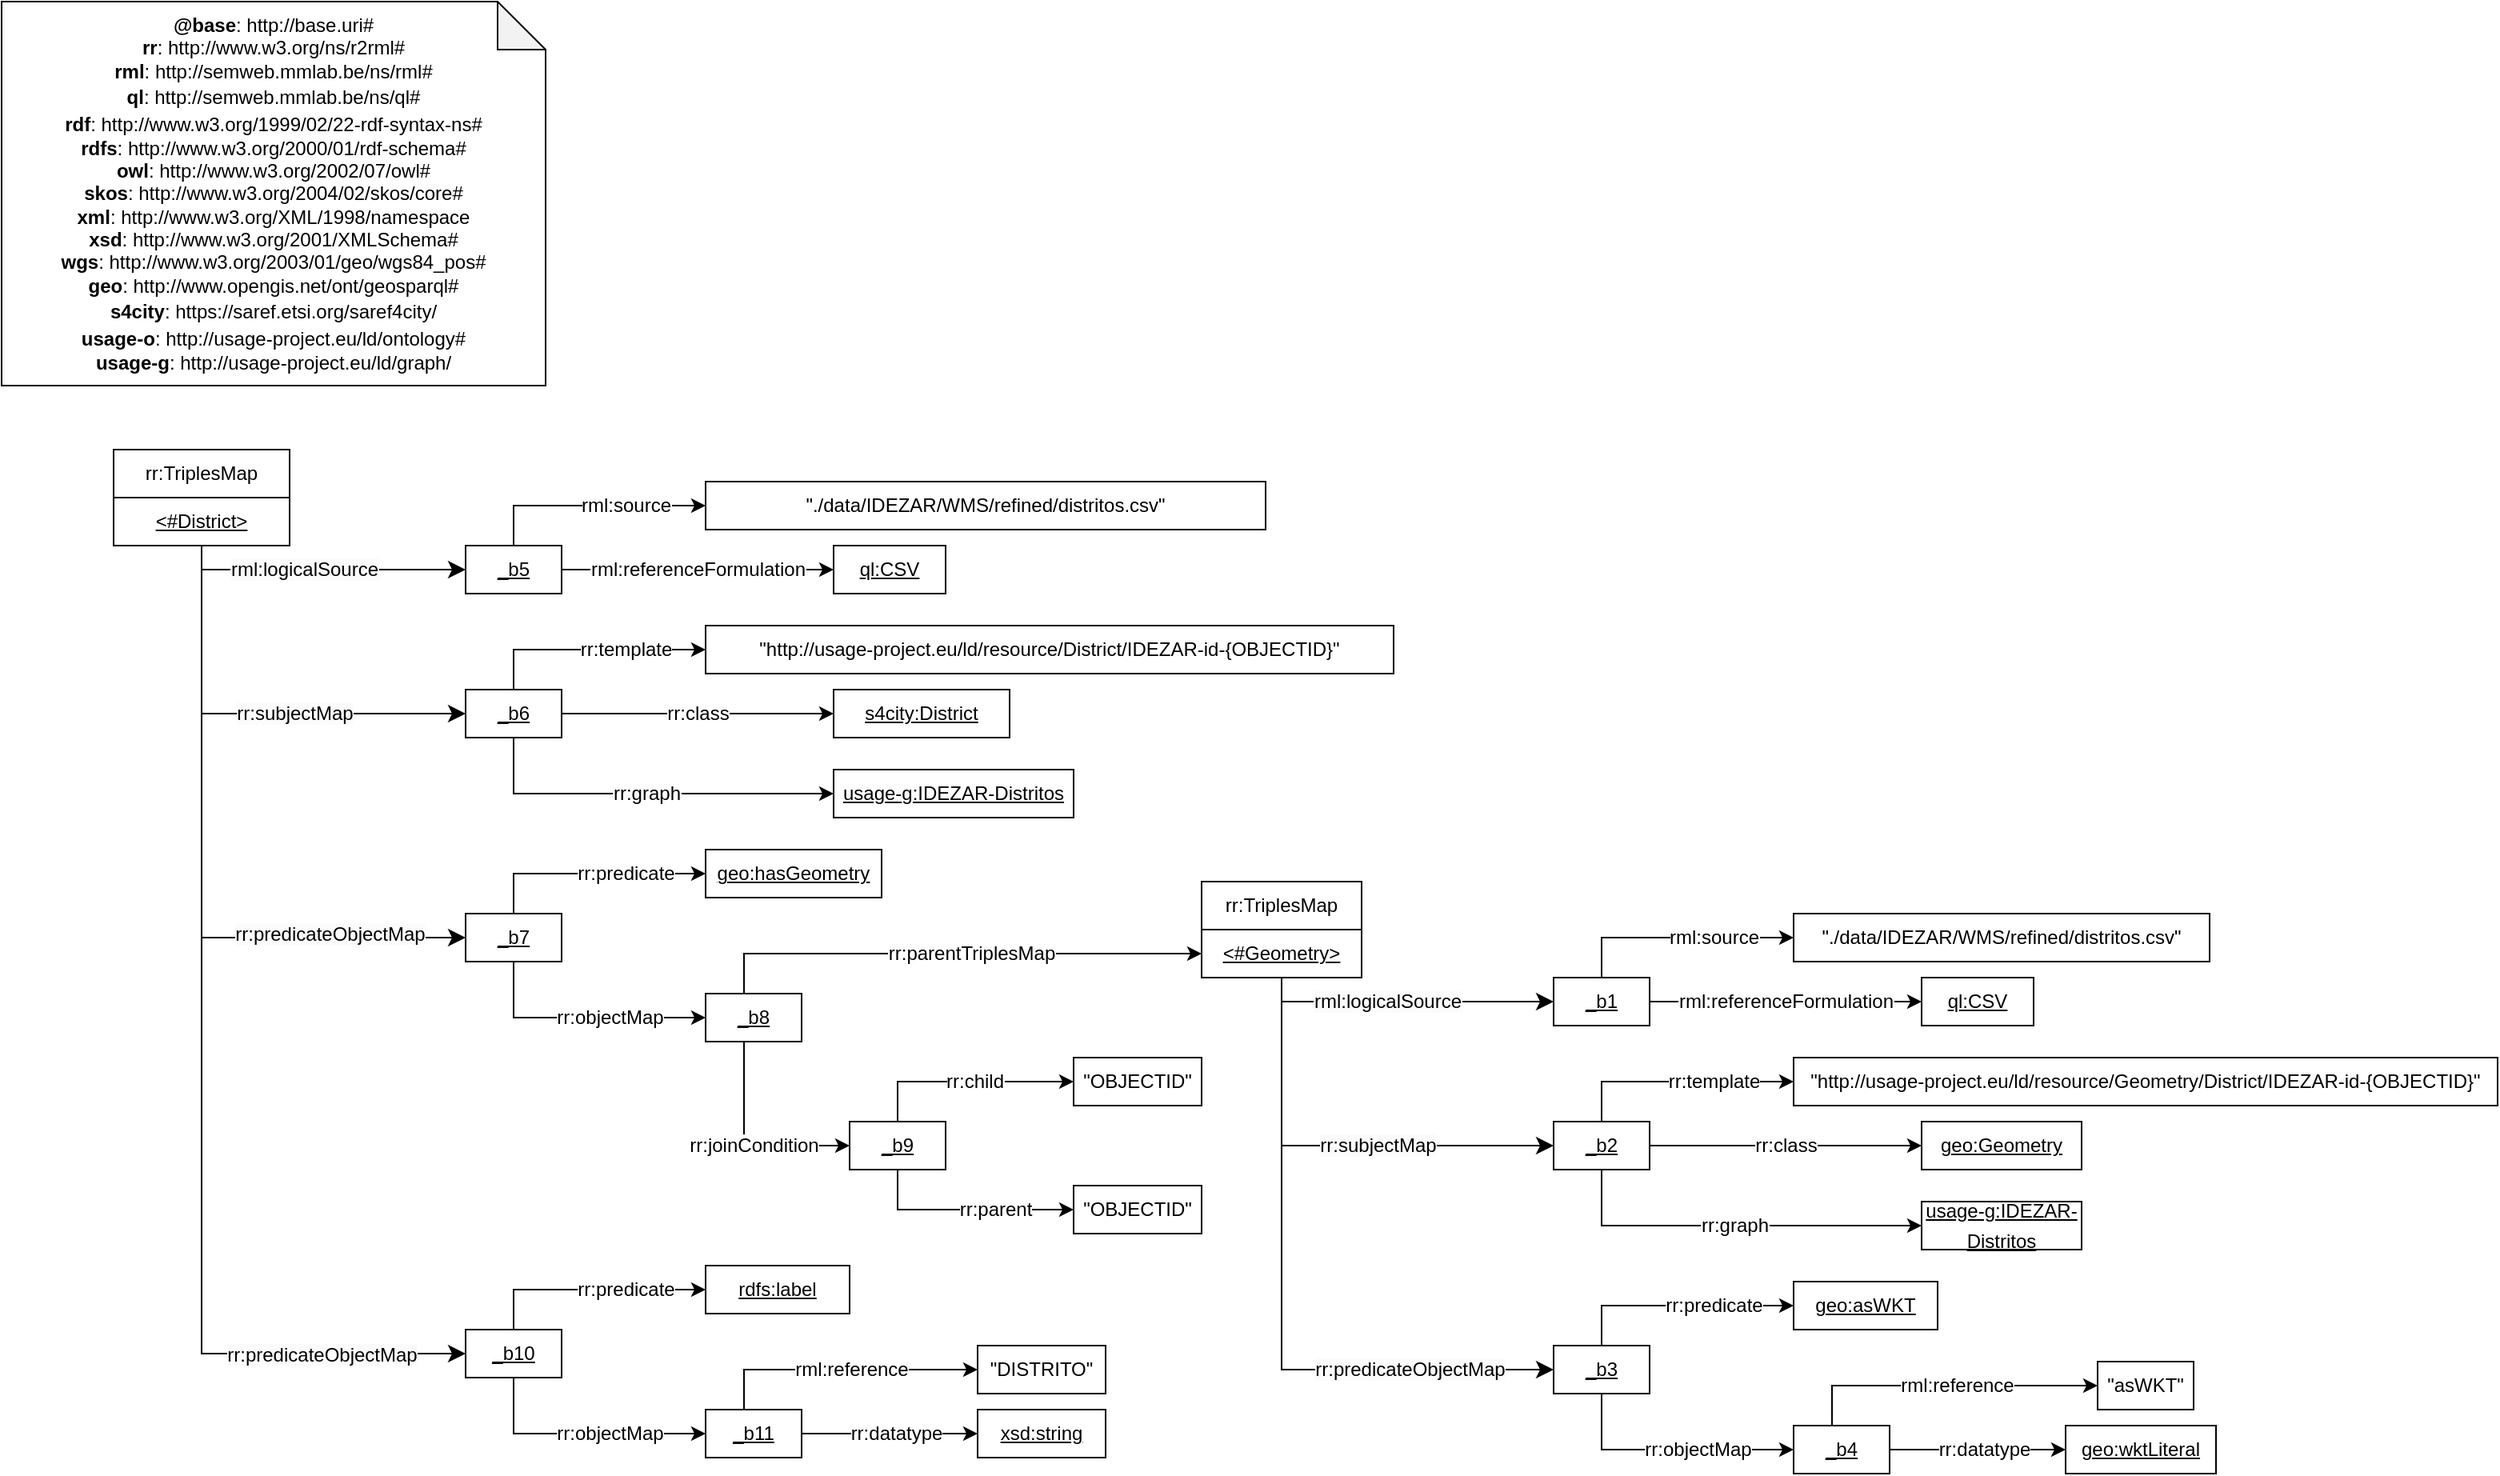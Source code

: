 <mxfile>
    <diagram id="8UD5d60HDsAUgDDDRMJ2" name="Page-1">
        <mxGraphModel dx="685" dy="261" grid="1" gridSize="10" guides="1" tooltips="1" connect="1" arrows="1" fold="1" page="1" pageScale="1" pageWidth="850" pageHeight="1100" math="0" shadow="0">
            <root>
                <mxCell id="0"/>
                <mxCell id="1" parent="0"/>
                <mxCell id="2" value="&lt;div&gt;&lt;b&gt;@base&lt;/b&gt;: http://base.uri#&lt;/div&gt;&lt;div&gt;&lt;b style=&quot;background-color: initial;&quot;&gt;rr&lt;/b&gt;&lt;span style=&quot;background-color: initial;&quot;&gt;: http://www.w3.org/ns/r2rml#&lt;/span&gt;&lt;br&gt;&lt;/div&gt;&lt;div&gt;&lt;div style=&quot;border-color: var(--border-color);&quot;&gt;&lt;b&gt;rml&lt;/b&gt;: http://semweb.mmlab.be/ns/rml#&lt;/div&gt;&lt;div style=&quot;border-color: var(--border-color);&quot;&gt;&lt;div style=&quot;line-height: 19px;&quot;&gt;&lt;div style=&quot;&quot;&gt;&lt;b&gt;ql&lt;/b&gt;: http://semweb.mmlab.be/ns/ql#&lt;/div&gt;&lt;div style=&quot;&quot;&gt;&lt;/div&gt;&lt;/div&gt;&lt;/div&gt;&lt;div style=&quot;border-color: var(--border-color);&quot;&gt;&lt;b&gt;rdf&lt;/b&gt;: http://www.w3.org/1999/02/22-rdf-syntax-ns#&lt;/div&gt;&lt;div style=&quot;border-color: var(--border-color);&quot;&gt;&lt;b&gt;rdfs&lt;/b&gt;: http://www.w3.org/2000/01/rdf-schema#&lt;/div&gt;&lt;div style=&quot;border-color: var(--border-color);&quot;&gt;&lt;span style=&quot;background-color: initial;&quot;&gt;&lt;b&gt;owl&lt;/b&gt;: http://www.w3.org/2002/07/owl#&lt;/span&gt;&lt;br&gt;&lt;/div&gt;&lt;div style=&quot;border-color: var(--border-color);&quot;&gt;&lt;b&gt;skos&lt;/b&gt;: http://www.w3.org/2004/02/skos/core#&lt;/div&gt;&lt;div style=&quot;border-color: var(--border-color);&quot;&gt;&lt;b&gt;xml&lt;/b&gt;: http://www.w3.org/XML/1998/namespace&lt;/div&gt;&lt;div style=&quot;border-color: var(--border-color);&quot;&gt;&lt;b&gt;xsd&lt;/b&gt;: http://www.w3.org/2001/XMLSchema#&lt;/div&gt;&lt;div style=&quot;border-color: var(--border-color);&quot;&gt;&lt;span style=&quot;background-color: initial;&quot;&gt;&lt;b&gt;wgs&lt;/b&gt;: http://www.w3.org/2003/01/geo/wgs84_pos#&lt;/span&gt;&lt;br&gt;&lt;/div&gt;&lt;div style=&quot;border-color: var(--border-color);&quot;&gt;&lt;b style=&quot;background-color: initial;&quot;&gt;geo&lt;/b&gt;&lt;span style=&quot;background-color: initial;&quot;&gt;: http://www.opengis.net/ont/geosparql#&lt;/span&gt;&lt;br&gt;&lt;/div&gt;&lt;div style=&quot;border-color: var(--border-color);&quot;&gt;&lt;div style=&quot;line-height: 19px;&quot;&gt;&lt;b&gt;s4city&lt;/b&gt;: https://saref.etsi.org/saref4city/&lt;/div&gt;&lt;/div&gt;&lt;div style=&quot;border-color: var(--border-color);&quot;&gt;&lt;div style=&quot;border-color: var(--border-color);&quot;&gt;&lt;b style=&quot;border-color: var(--border-color);&quot;&gt;usage-o&lt;/b&gt;: http://usage-project.eu/ld/ontology#&lt;/div&gt;&lt;/div&gt;&lt;div style=&quot;border-color: var(--border-color);&quot;&gt;&lt;span style=&quot;background-color: initial;&quot;&gt;&lt;b&gt;usage-g&lt;/b&gt;: http://usage-project.eu/ld/graph/&lt;/span&gt;&lt;br&gt;&lt;/div&gt;&lt;/div&gt;" style="shape=note;whiteSpace=wrap;html=1;backgroundOutline=1;darkOpacity=0.05;" parent="1" vertex="1">
                    <mxGeometry x="20" y="20" width="340" height="240" as="geometry"/>
                </mxCell>
                <mxCell id="4" value="&lt;div style=&quot;line-height: 19px;&quot;&gt;rr:TriplesMap&lt;/div&gt;" style="rounded=0;whiteSpace=wrap;html=1;snapToPoint=1;points=[[0.1,0],[0.2,0],[0.3,0],[0.4,0],[0.5,0],[0.6,0],[0.7,0],[0.8,0],[0.9,0],[0,0.1],[0,0.3],[0,0.5],[0,0.7],[0,0.9],[0.1,1],[0.2,1],[0.3,1],[0.4,1],[0.5,1],[0.6,1],[0.7,1],[0.8,1],[0.9,1],[1,0.1],[1,0.3],[1,0.5],[1,0.7],[1,0.9]];" parent="1" vertex="1">
                    <mxGeometry x="90" y="300" width="110" height="30" as="geometry"/>
                </mxCell>
                <mxCell id="5" value="&lt;u&gt;&amp;lt;#District&amp;gt;&lt;/u&gt;" style="rounded=0;whiteSpace=wrap;html=1;snapToPoint=1;points=[[0.1,0],[0.2,0],[0.3,0],[0.4,0],[0.5,0],[0.6,0],[0.7,0],[0.8,0],[0.9,0],[0,0.1],[0,0.3],[0,0.5],[0,0.7],[0,0.9],[0.1,1],[0.2,1],[0.3,1],[0.4,1],[0.5,1],[0.6,1],[0.7,1],[0.8,1],[0.9,1],[1,0.1],[1,0.3],[1,0.5],[1,0.7],[1,0.9]];" parent="1" vertex="1">
                    <mxGeometry x="90" y="330" width="110" height="30" as="geometry"/>
                </mxCell>
                <mxCell id="9" value="" style="endArrow=classic;html=1;exitX=0.5;exitY=1;exitDx=0;exitDy=0;entryX=0;entryY=0.5;entryDx=0;entryDy=0;endSize=8;edgeStyle=orthogonalEdgeStyle;rounded=0;" parent="1" source="5" target="13" edge="1">
                    <mxGeometry width="50" height="50" relative="1" as="geometry">
                        <mxPoint x="188.0" y="465" as="sourcePoint"/>
                        <mxPoint x="315" y="395" as="targetPoint"/>
                    </mxGeometry>
                </mxCell>
                <mxCell id="10" value="&lt;span style=&quot;background-color: rgb(251, 251, 251);&quot;&gt;rml:logicalSource&lt;/span&gt;" style="text;html=1;align=center;verticalAlign=middle;resizable=0;points=[];labelBackgroundColor=#ffffff;" parent="9" vertex="1" connectable="0">
                    <mxGeometry x="-0.127" relative="1" as="geometry">
                        <mxPoint as="offset"/>
                    </mxGeometry>
                </mxCell>
                <mxCell id="11" value="&lt;div style=&quot;line-height: 19px;&quot;&gt;&lt;div style=&quot;line-height: 19px;&quot;&gt;ql:CSV&lt;/div&gt;&lt;/div&gt;" style="rounded=0;whiteSpace=wrap;html=1;snapToPoint=1;points=[[0.1,0],[0.2,0],[0.3,0],[0.4,0],[0.5,0],[0.6,0],[0.7,0],[0.8,0],[0.9,0],[0,0.1],[0,0.3],[0,0.5],[0,0.7],[0,0.9],[0.1,1],[0.2,1],[0.3,1],[0.4,1],[0.5,1],[0.6,1],[0.7,1],[0.8,1],[0.9,1],[1,0.1],[1,0.3],[1,0.5],[1,0.7],[1,0.9]];fontStyle=4" parent="1" vertex="1">
                    <mxGeometry x="540" y="360" width="70" height="30" as="geometry"/>
                </mxCell>
                <mxCell id="13" value="_b5" style="rounded=0;whiteSpace=wrap;html=1;snapToPoint=1;points=[[0.1,0],[0.2,0],[0.3,0],[0.4,0],[0.5,0],[0.6,0],[0.7,0],[0.8,0],[0.9,0],[0,0.1],[0,0.3],[0,0.5],[0,0.7],[0,0.9],[0.1,1],[0.2,1],[0.3,1],[0.4,1],[0.5,1],[0.6,1],[0.7,1],[0.8,1],[0.9,1],[1,0.1],[1,0.3],[1,0.5],[1,0.7],[1,0.9]];fontStyle=4" parent="1" vertex="1">
                    <mxGeometry x="310" y="360.0" width="60" height="30" as="geometry"/>
                </mxCell>
                <mxCell id="19" value="rml:source" style="edgeStyle=orthogonalEdgeStyle;rounded=0;orthogonalLoop=1;jettySize=auto;html=1;fontSize=12;entryX=0;entryY=0.5;entryDx=0;entryDy=0;" parent="1" source="13" target="20" edge="1">
                    <mxGeometry x="0.311" relative="1" as="geometry">
                        <mxPoint x="410" y="374.5" as="sourcePoint"/>
                        <mxPoint x="550" y="374.5" as="targetPoint"/>
                        <Array as="points">
                            <mxPoint x="340" y="335"/>
                        </Array>
                        <mxPoint as="offset"/>
                    </mxGeometry>
                </mxCell>
                <mxCell id="20" value="&quot;./data/IDEZAR/WMS/refined/distritos.csv&quot;" style="rounded=0;whiteSpace=wrap;html=1;snapToPoint=1;" parent="1" vertex="1">
                    <mxGeometry x="460" y="320" width="350" height="30" as="geometry"/>
                </mxCell>
                <mxCell id="21" value="rml:referenceFormulation" style="rounded=0;orthogonalLoop=1;jettySize=auto;html=1;fontSize=12;" parent="1" source="13" target="11" edge="1">
                    <mxGeometry relative="1" as="geometry">
                        <mxPoint x="370" y="415.0" as="sourcePoint"/>
                        <mxPoint x="530" y="415.0" as="targetPoint"/>
                    </mxGeometry>
                </mxCell>
                <mxCell id="23" value="" style="endArrow=classic;html=1;exitX=0.5;exitY=1;exitDx=0;exitDy=0;endSize=8;rounded=0;entryX=0;entryY=0.5;entryDx=0;entryDy=0;edgeStyle=orthogonalEdgeStyle;" parent="1" source="5" target="26" edge="1">
                    <mxGeometry width="50" height="50" relative="1" as="geometry">
                        <mxPoint x="150" y="460" as="sourcePoint"/>
                        <mxPoint x="280" y="430" as="targetPoint"/>
                    </mxGeometry>
                </mxCell>
                <mxCell id="24" value="&lt;span style=&quot;background-color: rgb(251, 251, 251);&quot;&gt;rr:subjectMap&lt;/span&gt;" style="text;html=1;align=center;verticalAlign=middle;resizable=0;points=[];labelBackgroundColor=#ffffff;" parent="23" vertex="1" connectable="0">
                    <mxGeometry x="-0.127" relative="1" as="geometry">
                        <mxPoint x="45" as="offset"/>
                    </mxGeometry>
                </mxCell>
                <mxCell id="25" value="&lt;div style=&quot;line-height: 19px;&quot;&gt;&lt;div style=&quot;line-height: 19px;&quot;&gt;s4city:District&lt;/div&gt;&lt;/div&gt;" style="rounded=0;whiteSpace=wrap;html=1;snapToPoint=1;points=[[0.1,0],[0.2,0],[0.3,0],[0.4,0],[0.5,0],[0.6,0],[0.7,0],[0.8,0],[0.9,0],[0,0.1],[0,0.3],[0,0.5],[0,0.7],[0,0.9],[0.1,1],[0.2,1],[0.3,1],[0.4,1],[0.5,1],[0.6,1],[0.7,1],[0.8,1],[0.9,1],[1,0.1],[1,0.3],[1,0.5],[1,0.7],[1,0.9]];fontStyle=4" parent="1" vertex="1">
                    <mxGeometry x="540" y="450" width="110" height="30" as="geometry"/>
                </mxCell>
                <mxCell id="26" value="_b6" style="rounded=0;whiteSpace=wrap;html=1;snapToPoint=1;points=[[0.1,0],[0.2,0],[0.3,0],[0.4,0],[0.5,0],[0.6,0],[0.7,0],[0.8,0],[0.9,0],[0,0.1],[0,0.3],[0,0.5],[0,0.7],[0,0.9],[0.1,1],[0.2,1],[0.3,1],[0.4,1],[0.5,1],[0.6,1],[0.7,1],[0.8,1],[0.9,1],[1,0.1],[1,0.3],[1,0.5],[1,0.7],[1,0.9]];fontStyle=4" parent="1" vertex="1">
                    <mxGeometry x="310" y="450.0" width="60" height="30" as="geometry"/>
                </mxCell>
                <mxCell id="27" value="rr:template" style="edgeStyle=orthogonalEdgeStyle;rounded=0;orthogonalLoop=1;jettySize=auto;html=1;fontSize=12;entryX=0;entryY=0.5;entryDx=0;entryDy=0;" parent="1" source="26" target="28" edge="1">
                    <mxGeometry x="0.311" relative="1" as="geometry">
                        <mxPoint x="410" y="464.5" as="sourcePoint"/>
                        <mxPoint x="550" y="464.5" as="targetPoint"/>
                        <Array as="points">
                            <mxPoint x="340" y="425"/>
                        </Array>
                        <mxPoint as="offset"/>
                    </mxGeometry>
                </mxCell>
                <mxCell id="28" value="&quot;http://usage-project.eu/ld/resource/District/IDEZAR-id-{OBJECTID}&quot;" style="rounded=0;whiteSpace=wrap;html=1;snapToPoint=1;" parent="1" vertex="1">
                    <mxGeometry x="460" y="410" width="430" height="30" as="geometry"/>
                </mxCell>
                <mxCell id="29" value="rr:class" style="rounded=0;orthogonalLoop=1;jettySize=auto;html=1;fontSize=12;" parent="1" source="26" target="25" edge="1">
                    <mxGeometry relative="1" as="geometry">
                        <mxPoint x="370" y="505.0" as="sourcePoint"/>
                        <mxPoint x="530" y="505.0" as="targetPoint"/>
                    </mxGeometry>
                </mxCell>
                <mxCell id="30" value="&lt;div style=&quot;line-height: 19px;&quot;&gt;&lt;div style=&quot;line-height: 19px;&quot;&gt;usage-g:IDEZAR-Distritos&lt;/div&gt;&lt;/div&gt;" style="rounded=0;whiteSpace=wrap;html=1;snapToPoint=1;points=[[0.1,0],[0.2,0],[0.3,0],[0.4,0],[0.5,0],[0.6,0],[0.7,0],[0.8,0],[0.9,0],[0,0.1],[0,0.3],[0,0.5],[0,0.7],[0,0.9],[0.1,1],[0.2,1],[0.3,1],[0.4,1],[0.5,1],[0.6,1],[0.7,1],[0.8,1],[0.9,1],[1,0.1],[1,0.3],[1,0.5],[1,0.7],[1,0.9]];fontStyle=4" parent="1" vertex="1">
                    <mxGeometry x="540" y="500" width="150" height="30" as="geometry"/>
                </mxCell>
                <mxCell id="31" value="rr:graph" style="rounded=0;orthogonalLoop=1;jettySize=auto;html=1;fontSize=12;exitX=0.5;exitY=1;exitDx=0;exitDy=0;edgeStyle=orthogonalEdgeStyle;" parent="1" source="26" target="30" edge="1">
                    <mxGeometry relative="1" as="geometry">
                        <mxPoint x="340.001" y="515" as="sourcePoint"/>
                        <mxPoint x="500.53" y="555.0" as="targetPoint"/>
                        <Array as="points">
                            <mxPoint x="340" y="515"/>
                        </Array>
                    </mxGeometry>
                </mxCell>
                <mxCell id="33" value="_b7" style="rounded=0;whiteSpace=wrap;html=1;snapToPoint=1;points=[[0.1,0],[0.2,0],[0.3,0],[0.4,0],[0.5,0],[0.6,0],[0.7,0],[0.8,0],[0.9,0],[0,0.1],[0,0.3],[0,0.5],[0,0.7],[0,0.9],[0.1,1],[0.2,1],[0.3,1],[0.4,1],[0.5,1],[0.6,1],[0.7,1],[0.8,1],[0.9,1],[1,0.1],[1,0.3],[1,0.5],[1,0.7],[1,0.9]];fontStyle=4" parent="1" vertex="1">
                    <mxGeometry x="310" y="590.0" width="60" height="30" as="geometry"/>
                </mxCell>
                <mxCell id="34" value="rr:predicate" style="edgeStyle=orthogonalEdgeStyle;rounded=0;orthogonalLoop=1;jettySize=auto;html=1;fontSize=12;entryX=0;entryY=0.5;entryDx=0;entryDy=0;" parent="1" source="33" target="35" edge="1">
                    <mxGeometry x="0.311" relative="1" as="geometry">
                        <mxPoint x="410" y="604.5" as="sourcePoint"/>
                        <mxPoint x="550" y="604.5" as="targetPoint"/>
                        <Array as="points">
                            <mxPoint x="340" y="565"/>
                        </Array>
                        <mxPoint as="offset"/>
                    </mxGeometry>
                </mxCell>
                <mxCell id="35" value="geo:hasGeometry" style="rounded=0;whiteSpace=wrap;html=1;snapToPoint=1;fontStyle=4" parent="1" vertex="1">
                    <mxGeometry x="460" y="550" width="110" height="30" as="geometry"/>
                </mxCell>
                <mxCell id="36" value="rr:parentTriplesMap" style="rounded=0;orthogonalLoop=1;jettySize=auto;html=1;fontSize=12;exitX=0.4;exitY=0;exitDx=0;exitDy=0;edgeStyle=orthogonalEdgeStyle;entryX=0;entryY=0.5;entryDx=0;entryDy=0;" parent="1" source="37" target="46" edge="1">
                    <mxGeometry x="0.075" relative="1" as="geometry">
                        <mxPoint x="559.995" y="604.706" as="sourcePoint"/>
                        <mxPoint x="650" y="615" as="targetPoint"/>
                        <mxPoint as="offset"/>
                    </mxGeometry>
                </mxCell>
                <mxCell id="37" value="&lt;div style=&quot;line-height: 19px;&quot;&gt;&lt;div style=&quot;line-height: 19px;&quot;&gt;_b8&lt;/div&gt;&lt;/div&gt;" style="rounded=0;whiteSpace=wrap;html=1;snapToPoint=1;points=[[0.1,0],[0.2,0],[0.3,0],[0.4,0],[0.5,0],[0.6,0],[0.7,0],[0.8,0],[0.9,0],[0,0.1],[0,0.3],[0,0.5],[0,0.7],[0,0.9],[0.1,1],[0.2,1],[0.3,1],[0.4,1],[0.5,1],[0.6,1],[0.7,1],[0.8,1],[0.9,1],[1,0.1],[1,0.3],[1,0.5],[1,0.7],[1,0.9]];fontStyle=4" parent="1" vertex="1">
                    <mxGeometry x="460" y="640" width="60" height="30" as="geometry"/>
                </mxCell>
                <mxCell id="38" value="rr:objectMap" style="rounded=0;orthogonalLoop=1;jettySize=auto;html=1;fontSize=12;exitX=0.5;exitY=1;exitDx=0;exitDy=0;edgeStyle=orthogonalEdgeStyle;" parent="1" source="33" target="37" edge="1">
                    <mxGeometry x="0.229" relative="1" as="geometry">
                        <mxPoint x="340.001" y="655" as="sourcePoint"/>
                        <mxPoint x="500.53" y="695.0" as="targetPoint"/>
                        <Array as="points">
                            <mxPoint x="340" y="655"/>
                        </Array>
                        <mxPoint as="offset"/>
                    </mxGeometry>
                </mxCell>
                <mxCell id="39" value="" style="endArrow=classic;html=1;exitX=0.5;exitY=1;exitDx=0;exitDy=0;endSize=8;rounded=0;entryX=0;entryY=0.5;entryDx=0;entryDy=0;edgeStyle=orthogonalEdgeStyle;" parent="1" source="5" target="33" edge="1">
                    <mxGeometry width="50" height="50" relative="1" as="geometry">
                        <mxPoint x="150" y="370" as="sourcePoint"/>
                        <mxPoint x="320" y="475.0" as="targetPoint"/>
                    </mxGeometry>
                </mxCell>
                <mxCell id="40" value="&lt;span style=&quot;background-color: rgb(251, 251, 251);&quot;&gt;rr:predicateObjectMap&lt;/span&gt;" style="text;html=1;align=center;verticalAlign=middle;resizable=0;points=[];labelBackgroundColor=#ffffff;" parent="39" vertex="1" connectable="0">
                    <mxGeometry x="-0.127" relative="1" as="geometry">
                        <mxPoint x="80" y="64" as="offset"/>
                    </mxGeometry>
                </mxCell>
                <mxCell id="43" value="rr:joinCondition" style="rounded=0;orthogonalLoop=1;jettySize=auto;html=1;fontSize=12;exitX=0.4;exitY=1;exitDx=0;exitDy=0;edgeStyle=orthogonalEdgeStyle;entryX=0;entryY=0.5;entryDx=0;entryDy=0;" parent="1" source="37" target="44" edge="1">
                    <mxGeometry x="0.075" relative="1" as="geometry">
                        <mxPoint x="520" y="680" as="sourcePoint"/>
                        <mxPoint x="755.76" y="685.0" as="targetPoint"/>
                        <mxPoint as="offset"/>
                    </mxGeometry>
                </mxCell>
                <mxCell id="44" value="&lt;div style=&quot;line-height: 19px;&quot;&gt;&lt;div style=&quot;line-height: 19px;&quot;&gt;_b9&lt;/div&gt;&lt;/div&gt;" style="rounded=0;whiteSpace=wrap;html=1;snapToPoint=1;points=[[0.1,0],[0.2,0],[0.3,0],[0.4,0],[0.5,0],[0.6,0],[0.7,0],[0.8,0],[0.9,0],[0,0.1],[0,0.3],[0,0.5],[0,0.7],[0,0.9],[0.1,1],[0.2,1],[0.3,1],[0.4,1],[0.5,1],[0.6,1],[0.7,1],[0.8,1],[0.9,1],[1,0.1],[1,0.3],[1,0.5],[1,0.7],[1,0.9]];fontStyle=4" parent="1" vertex="1">
                    <mxGeometry x="550" y="720" width="60" height="30" as="geometry"/>
                </mxCell>
                <mxCell id="45" value="&lt;div style=&quot;line-height: 19px;&quot;&gt;rr:TriplesMap&lt;/div&gt;" style="rounded=0;whiteSpace=wrap;html=1;snapToPoint=1;points=[[0.1,0],[0.2,0],[0.3,0],[0.4,0],[0.5,0],[0.6,0],[0.7,0],[0.8,0],[0.9,0],[0,0.1],[0,0.3],[0,0.5],[0,0.7],[0,0.9],[0.1,1],[0.2,1],[0.3,1],[0.4,1],[0.5,1],[0.6,1],[0.7,1],[0.8,1],[0.9,1],[1,0.1],[1,0.3],[1,0.5],[1,0.7],[1,0.9]];" parent="1" vertex="1">
                    <mxGeometry x="770" y="570" width="100" height="30" as="geometry"/>
                </mxCell>
                <mxCell id="46" value="&lt;u&gt;&amp;lt;#Geometry&amp;gt;&lt;/u&gt;" style="rounded=0;whiteSpace=wrap;html=1;snapToPoint=1;points=[[0.1,0],[0.2,0],[0.3,0],[0.4,0],[0.5,0],[0.6,0],[0.7,0],[0.8,0],[0.9,0],[0,0.1],[0,0.3],[0,0.5],[0,0.7],[0,0.9],[0.1,1],[0.2,1],[0.3,1],[0.4,1],[0.5,1],[0.6,1],[0.7,1],[0.8,1],[0.9,1],[1,0.1],[1,0.3],[1,0.5],[1,0.7],[1,0.9]];" parent="1" vertex="1">
                    <mxGeometry x="770" y="600" width="100" height="30" as="geometry"/>
                </mxCell>
                <mxCell id="47" value="" style="endArrow=classic;html=1;exitX=0.5;exitY=1;exitDx=0;exitDy=0;entryX=0;entryY=0.5;entryDx=0;entryDy=0;endSize=8;edgeStyle=orthogonalEdgeStyle;rounded=0;" parent="1" source="46" target="50" edge="1">
                    <mxGeometry width="50" height="50" relative="1" as="geometry">
                        <mxPoint x="868.0" y="735" as="sourcePoint"/>
                        <mxPoint x="995" y="665" as="targetPoint"/>
                    </mxGeometry>
                </mxCell>
                <mxCell id="48" value="&lt;span style=&quot;background-color: rgb(251, 251, 251);&quot;&gt;rml:logicalSource&lt;/span&gt;" style="text;html=1;align=center;verticalAlign=middle;resizable=0;points=[];labelBackgroundColor=#ffffff;" parent="47" vertex="1" connectable="0">
                    <mxGeometry x="-0.127" relative="1" as="geometry">
                        <mxPoint as="offset"/>
                    </mxGeometry>
                </mxCell>
                <mxCell id="49" value="&lt;div style=&quot;line-height: 19px;&quot;&gt;&lt;div style=&quot;line-height: 19px;&quot;&gt;ql:CSV&lt;/div&gt;&lt;/div&gt;" style="rounded=0;whiteSpace=wrap;html=1;snapToPoint=1;points=[[0.1,0],[0.2,0],[0.3,0],[0.4,0],[0.5,0],[0.6,0],[0.7,0],[0.8,0],[0.9,0],[0,0.1],[0,0.3],[0,0.5],[0,0.7],[0,0.9],[0.1,1],[0.2,1],[0.3,1],[0.4,1],[0.5,1],[0.6,1],[0.7,1],[0.8,1],[0.9,1],[1,0.1],[1,0.3],[1,0.5],[1,0.7],[1,0.9]];fontStyle=4" parent="1" vertex="1">
                    <mxGeometry x="1220" y="630" width="70" height="30" as="geometry"/>
                </mxCell>
                <mxCell id="50" value="_b1" style="rounded=0;whiteSpace=wrap;html=1;snapToPoint=1;points=[[0.1,0],[0.2,0],[0.3,0],[0.4,0],[0.5,0],[0.6,0],[0.7,0],[0.8,0],[0.9,0],[0,0.1],[0,0.3],[0,0.5],[0,0.7],[0,0.9],[0.1,1],[0.2,1],[0.3,1],[0.4,1],[0.5,1],[0.6,1],[0.7,1],[0.8,1],[0.9,1],[1,0.1],[1,0.3],[1,0.5],[1,0.7],[1,0.9]];fontStyle=4" parent="1" vertex="1">
                    <mxGeometry x="990" y="630.0" width="60" height="30" as="geometry"/>
                </mxCell>
                <mxCell id="51" value="rml:source" style="edgeStyle=orthogonalEdgeStyle;rounded=0;orthogonalLoop=1;jettySize=auto;html=1;fontSize=12;entryX=0;entryY=0.5;entryDx=0;entryDy=0;" parent="1" source="50" target="52" edge="1">
                    <mxGeometry x="0.311" relative="1" as="geometry">
                        <mxPoint x="1090" y="644.5" as="sourcePoint"/>
                        <mxPoint x="1230" y="644.5" as="targetPoint"/>
                        <Array as="points">
                            <mxPoint x="1020" y="605"/>
                        </Array>
                        <mxPoint as="offset"/>
                    </mxGeometry>
                </mxCell>
                <mxCell id="52" value="&quot;./data/IDEZAR/WMS/refined/distritos.csv&quot;" style="rounded=0;whiteSpace=wrap;html=1;snapToPoint=1;" parent="1" vertex="1">
                    <mxGeometry x="1140" y="590" width="260" height="30" as="geometry"/>
                </mxCell>
                <mxCell id="53" value="rml:referenceFormulation" style="rounded=0;orthogonalLoop=1;jettySize=auto;html=1;fontSize=12;" parent="1" source="50" target="49" edge="1">
                    <mxGeometry relative="1" as="geometry">
                        <mxPoint x="1050" y="685.0" as="sourcePoint"/>
                        <mxPoint x="1210" y="685.0" as="targetPoint"/>
                    </mxGeometry>
                </mxCell>
                <mxCell id="54" value="" style="endArrow=classic;html=1;exitX=0.5;exitY=1;exitDx=0;exitDy=0;endSize=8;rounded=0;entryX=0;entryY=0.5;entryDx=0;entryDy=0;edgeStyle=orthogonalEdgeStyle;" parent="1" source="46" target="57" edge="1">
                    <mxGeometry width="50" height="50" relative="1" as="geometry">
                        <mxPoint x="830" y="730" as="sourcePoint"/>
                        <mxPoint x="960" y="700" as="targetPoint"/>
                    </mxGeometry>
                </mxCell>
                <mxCell id="55" value="&lt;span style=&quot;background-color: rgb(251, 251, 251);&quot;&gt;rr:subjectMap&lt;/span&gt;" style="text;html=1;align=center;verticalAlign=middle;resizable=0;points=[];labelBackgroundColor=#ffffff;" parent="54" vertex="1" connectable="0">
                    <mxGeometry x="-0.127" relative="1" as="geometry">
                        <mxPoint x="45" as="offset"/>
                    </mxGeometry>
                </mxCell>
                <mxCell id="56" value="&lt;div style=&quot;line-height: 19px;&quot;&gt;&lt;div style=&quot;line-height: 19px;&quot;&gt;geo:Geometry&lt;/div&gt;&lt;/div&gt;" style="rounded=0;whiteSpace=wrap;html=1;snapToPoint=1;points=[[0.1,0],[0.2,0],[0.3,0],[0.4,0],[0.5,0],[0.6,0],[0.7,0],[0.8,0],[0.9,0],[0,0.1],[0,0.3],[0,0.5],[0,0.7],[0,0.9],[0.1,1],[0.2,1],[0.3,1],[0.4,1],[0.5,1],[0.6,1],[0.7,1],[0.8,1],[0.9,1],[1,0.1],[1,0.3],[1,0.5],[1,0.7],[1,0.9]];fontStyle=4" parent="1" vertex="1">
                    <mxGeometry x="1220" y="720" width="100" height="30" as="geometry"/>
                </mxCell>
                <mxCell id="57" value="_b2" style="rounded=0;whiteSpace=wrap;html=1;snapToPoint=1;points=[[0.1,0],[0.2,0],[0.3,0],[0.4,0],[0.5,0],[0.6,0],[0.7,0],[0.8,0],[0.9,0],[0,0.1],[0,0.3],[0,0.5],[0,0.7],[0,0.9],[0.1,1],[0.2,1],[0.3,1],[0.4,1],[0.5,1],[0.6,1],[0.7,1],[0.8,1],[0.9,1],[1,0.1],[1,0.3],[1,0.5],[1,0.7],[1,0.9]];fontStyle=4" parent="1" vertex="1">
                    <mxGeometry x="990" y="720.0" width="60" height="30" as="geometry"/>
                </mxCell>
                <mxCell id="58" value="rr:template" style="edgeStyle=orthogonalEdgeStyle;rounded=0;orthogonalLoop=1;jettySize=auto;html=1;fontSize=12;entryX=0;entryY=0.5;entryDx=0;entryDy=0;" parent="1" source="57" target="59" edge="1">
                    <mxGeometry x="0.311" relative="1" as="geometry">
                        <mxPoint x="1090" y="734.5" as="sourcePoint"/>
                        <mxPoint x="1230" y="734.5" as="targetPoint"/>
                        <Array as="points">
                            <mxPoint x="1020" y="695"/>
                        </Array>
                        <mxPoint as="offset"/>
                    </mxGeometry>
                </mxCell>
                <mxCell id="59" value="&quot;http://usage-project.eu/ld/resource/Geometry/District/IDEZAR-id-{OBJECTID}&quot;" style="rounded=0;whiteSpace=wrap;html=1;snapToPoint=1;" parent="1" vertex="1">
                    <mxGeometry x="1140" y="680" width="440" height="30" as="geometry"/>
                </mxCell>
                <mxCell id="60" value="rr:class" style="rounded=0;orthogonalLoop=1;jettySize=auto;html=1;fontSize=12;" parent="1" source="57" target="56" edge="1">
                    <mxGeometry relative="1" as="geometry">
                        <mxPoint x="1050" y="775.0" as="sourcePoint"/>
                        <mxPoint x="1210" y="775.0" as="targetPoint"/>
                    </mxGeometry>
                </mxCell>
                <mxCell id="61" value="&lt;div style=&quot;line-height: 19px;&quot;&gt;&lt;div style=&quot;line-height: 19px;&quot;&gt;usage-g:IDEZAR-Distritos&lt;/div&gt;&lt;/div&gt;" style="rounded=0;whiteSpace=wrap;html=1;snapToPoint=1;points=[[0.1,0],[0.2,0],[0.3,0],[0.4,0],[0.5,0],[0.6,0],[0.7,0],[0.8,0],[0.9,0],[0,0.1],[0,0.3],[0,0.5],[0,0.7],[0,0.9],[0.1,1],[0.2,1],[0.3,1],[0.4,1],[0.5,1],[0.6,1],[0.7,1],[0.8,1],[0.9,1],[1,0.1],[1,0.3],[1,0.5],[1,0.7],[1,0.9]];fontStyle=4" parent="1" vertex="1">
                    <mxGeometry x="1220" y="770" width="100" height="30" as="geometry"/>
                </mxCell>
                <mxCell id="62" value="rr:graph" style="rounded=0;orthogonalLoop=1;jettySize=auto;html=1;fontSize=12;exitX=0.5;exitY=1;exitDx=0;exitDy=0;edgeStyle=orthogonalEdgeStyle;" parent="1" source="57" target="61" edge="1">
                    <mxGeometry relative="1" as="geometry">
                        <mxPoint x="1020.001" y="785" as="sourcePoint"/>
                        <mxPoint x="1180.53" y="825.0" as="targetPoint"/>
                        <Array as="points">
                            <mxPoint x="1020" y="785"/>
                        </Array>
                    </mxGeometry>
                </mxCell>
                <mxCell id="63" value="&lt;div style=&quot;line-height: 19px;&quot;&gt;&lt;div style=&quot;line-height: 19px;&quot;&gt;&quot;asWKT&quot;&lt;/div&gt;&lt;/div&gt;" style="rounded=0;whiteSpace=wrap;html=1;snapToPoint=1;points=[[0.1,0],[0.2,0],[0.3,0],[0.4,0],[0.5,0],[0.6,0],[0.7,0],[0.8,0],[0.9,0],[0,0.1],[0,0.3],[0,0.5],[0,0.7],[0,0.9],[0.1,1],[0.2,1],[0.3,1],[0.4,1],[0.5,1],[0.6,1],[0.7,1],[0.8,1],[0.9,1],[1,0.1],[1,0.3],[1,0.5],[1,0.7],[1,0.9]];" parent="1" vertex="1">
                    <mxGeometry x="1330" y="870" width="60" height="30" as="geometry"/>
                </mxCell>
                <mxCell id="64" value="_b3" style="rounded=0;whiteSpace=wrap;html=1;snapToPoint=1;points=[[0.1,0],[0.2,0],[0.3,0],[0.4,0],[0.5,0],[0.6,0],[0.7,0],[0.8,0],[0.9,0],[0,0.1],[0,0.3],[0,0.5],[0,0.7],[0,0.9],[0.1,1],[0.2,1],[0.3,1],[0.4,1],[0.5,1],[0.6,1],[0.7,1],[0.8,1],[0.9,1],[1,0.1],[1,0.3],[1,0.5],[1,0.7],[1,0.9]];fontStyle=4" parent="1" vertex="1">
                    <mxGeometry x="990" y="860.0" width="60" height="30" as="geometry"/>
                </mxCell>
                <mxCell id="65" value="rr:predicate" style="edgeStyle=orthogonalEdgeStyle;rounded=0;orthogonalLoop=1;jettySize=auto;html=1;fontSize=12;entryX=0;entryY=0.5;entryDx=0;entryDy=0;" parent="1" source="64" target="66" edge="1">
                    <mxGeometry x="0.311" relative="1" as="geometry">
                        <mxPoint x="1090" y="874.5" as="sourcePoint"/>
                        <mxPoint x="1230" y="874.5" as="targetPoint"/>
                        <Array as="points">
                            <mxPoint x="1020" y="835"/>
                        </Array>
                        <mxPoint as="offset"/>
                    </mxGeometry>
                </mxCell>
                <mxCell id="66" value="geo:asWKT" style="rounded=0;whiteSpace=wrap;html=1;snapToPoint=1;fontStyle=4" parent="1" vertex="1">
                    <mxGeometry x="1140" y="820" width="90" height="30" as="geometry"/>
                </mxCell>
                <mxCell id="67" value="rml:reference" style="rounded=0;orthogonalLoop=1;jettySize=auto;html=1;fontSize=12;exitX=0.4;exitY=0;exitDx=0;exitDy=0;edgeStyle=orthogonalEdgeStyle;entryX=0;entryY=0.5;entryDx=0;entryDy=0;" parent="1" source="68" target="63" edge="1">
                    <mxGeometry x="0.075" relative="1" as="geometry">
                        <mxPoint x="1239.995" y="874.706" as="sourcePoint"/>
                        <mxPoint x="1399.76" y="915.0" as="targetPoint"/>
                        <mxPoint as="offset"/>
                    </mxGeometry>
                </mxCell>
                <mxCell id="68" value="&lt;div style=&quot;line-height: 19px;&quot;&gt;&lt;div style=&quot;line-height: 19px;&quot;&gt;_b4&lt;/div&gt;&lt;/div&gt;" style="rounded=0;whiteSpace=wrap;html=1;snapToPoint=1;points=[[0.1,0],[0.2,0],[0.3,0],[0.4,0],[0.5,0],[0.6,0],[0.7,0],[0.8,0],[0.9,0],[0,0.1],[0,0.3],[0,0.5],[0,0.7],[0,0.9],[0.1,1],[0.2,1],[0.3,1],[0.4,1],[0.5,1],[0.6,1],[0.7,1],[0.8,1],[0.9,1],[1,0.1],[1,0.3],[1,0.5],[1,0.7],[1,0.9]];fontStyle=4" parent="1" vertex="1">
                    <mxGeometry x="1140" y="910" width="60" height="30" as="geometry"/>
                </mxCell>
                <mxCell id="69" value="rr:objectMap" style="rounded=0;orthogonalLoop=1;jettySize=auto;html=1;fontSize=12;exitX=0.5;exitY=1;exitDx=0;exitDy=0;edgeStyle=orthogonalEdgeStyle;" parent="1" source="64" target="68" edge="1">
                    <mxGeometry x="0.229" relative="1" as="geometry">
                        <mxPoint x="1020.001" y="925" as="sourcePoint"/>
                        <mxPoint x="1180.53" y="965.0" as="targetPoint"/>
                        <Array as="points">
                            <mxPoint x="1020" y="925"/>
                        </Array>
                        <mxPoint as="offset"/>
                    </mxGeometry>
                </mxCell>
                <mxCell id="70" value="" style="endArrow=classic;html=1;exitX=0.5;exitY=1;exitDx=0;exitDy=0;endSize=8;rounded=0;entryX=0;entryY=0.5;entryDx=0;entryDy=0;edgeStyle=orthogonalEdgeStyle;" parent="1" source="46" target="64" edge="1">
                    <mxGeometry width="50" height="50" relative="1" as="geometry">
                        <mxPoint x="830" y="640" as="sourcePoint"/>
                        <mxPoint x="1000" y="745.0" as="targetPoint"/>
                    </mxGeometry>
                </mxCell>
                <mxCell id="71" value="&lt;span style=&quot;background-color: rgb(251, 251, 251);&quot;&gt;rr:predicateObjectMap&lt;/span&gt;" style="text;html=1;align=center;verticalAlign=middle;resizable=0;points=[];labelBackgroundColor=#ffffff;" parent="70" vertex="1" connectable="0">
                    <mxGeometry x="-0.127" relative="1" as="geometry">
                        <mxPoint x="80" y="64" as="offset"/>
                    </mxGeometry>
                </mxCell>
                <mxCell id="72" value="rr:datatype" style="rounded=0;orthogonalLoop=1;jettySize=auto;html=1;fontSize=12;exitX=1;exitY=0.5;exitDx=0;exitDy=0;edgeStyle=orthogonalEdgeStyle;entryX=0;entryY=0.5;entryDx=0;entryDy=0;" parent="1" source="68" target="73" edge="1">
                    <mxGeometry x="0.075" relative="1" as="geometry">
                        <mxPoint x="1200" y="950" as="sourcePoint"/>
                        <mxPoint x="1435.76" y="955.0" as="targetPoint"/>
                        <mxPoint as="offset"/>
                    </mxGeometry>
                </mxCell>
                <mxCell id="73" value="&lt;div style=&quot;line-height: 19px;&quot;&gt;&lt;div style=&quot;line-height: 19px;&quot;&gt;geo:wktLiteral&lt;/div&gt;&lt;/div&gt;" style="rounded=0;whiteSpace=wrap;html=1;snapToPoint=1;points=[[0.1,0],[0.2,0],[0.3,0],[0.4,0],[0.5,0],[0.6,0],[0.7,0],[0.8,0],[0.9,0],[0,0.1],[0,0.3],[0,0.5],[0,0.7],[0,0.9],[0.1,1],[0.2,1],[0.3,1],[0.4,1],[0.5,1],[0.6,1],[0.7,1],[0.8,1],[0.9,1],[1,0.1],[1,0.3],[1,0.5],[1,0.7],[1,0.9]];fontStyle=4" parent="1" vertex="1">
                    <mxGeometry x="1310" y="910" width="94" height="30" as="geometry"/>
                </mxCell>
                <mxCell id="78" value="rr:child" style="rounded=0;orthogonalLoop=1;jettySize=auto;html=1;fontSize=12;exitX=0.5;exitY=0;exitDx=0;exitDy=0;edgeStyle=orthogonalEdgeStyle;entryX=0;entryY=0.5;entryDx=0;entryDy=0;" parent="1" source="44" target="82" edge="1">
                    <mxGeometry x="0.075" relative="1" as="geometry">
                        <mxPoint x="612" y="630" as="sourcePoint"/>
                        <mxPoint x="678" y="695" as="targetPoint"/>
                        <mxPoint as="offset"/>
                    </mxGeometry>
                </mxCell>
                <mxCell id="80" value="rr:parent" style="rounded=0;orthogonalLoop=1;jettySize=auto;html=1;fontSize=12;exitX=0.5;exitY=1;exitDx=0;exitDy=0;edgeStyle=orthogonalEdgeStyle;entryX=0;entryY=0.5;entryDx=0;entryDy=0;" parent="1" source="44" target="83" edge="1">
                    <mxGeometry x="0.268" relative="1" as="geometry">
                        <mxPoint x="580" y="770" as="sourcePoint"/>
                        <mxPoint x="678" y="775" as="targetPoint"/>
                        <mxPoint as="offset"/>
                    </mxGeometry>
                </mxCell>
                <mxCell id="82" value="&lt;div style=&quot;line-height: 19px;&quot;&gt;&lt;div style=&quot;line-height: 19px;&quot;&gt;&quot;OBJECTID&quot;&lt;/div&gt;&lt;/div&gt;" style="rounded=0;whiteSpace=wrap;html=1;snapToPoint=1;points=[[0.1,0],[0.2,0],[0.3,0],[0.4,0],[0.5,0],[0.6,0],[0.7,0],[0.8,0],[0.9,0],[0,0.1],[0,0.3],[0,0.5],[0,0.7],[0,0.9],[0.1,1],[0.2,1],[0.3,1],[0.4,1],[0.5,1],[0.6,1],[0.7,1],[0.8,1],[0.9,1],[1,0.1],[1,0.3],[1,0.5],[1,0.7],[1,0.9]];" parent="1" vertex="1">
                    <mxGeometry x="690" y="680" width="80" height="30" as="geometry"/>
                </mxCell>
                <mxCell id="83" value="&lt;div style=&quot;line-height: 19px;&quot;&gt;&lt;div style=&quot;line-height: 19px;&quot;&gt;&quot;OBJECTID&quot;&lt;/div&gt;&lt;/div&gt;" style="rounded=0;whiteSpace=wrap;html=1;snapToPoint=1;points=[[0.1,0],[0.2,0],[0.3,0],[0.4,0],[0.5,0],[0.6,0],[0.7,0],[0.8,0],[0.9,0],[0,0.1],[0,0.3],[0,0.5],[0,0.7],[0,0.9],[0.1,1],[0.2,1],[0.3,1],[0.4,1],[0.5,1],[0.6,1],[0.7,1],[0.8,1],[0.9,1],[1,0.1],[1,0.3],[1,0.5],[1,0.7],[1,0.9]];" parent="1" vertex="1">
                    <mxGeometry x="690" y="760" width="80" height="30" as="geometry"/>
                </mxCell>
                <mxCell id="84" value="&lt;div style=&quot;line-height: 19px;&quot;&gt;&lt;div style=&quot;line-height: 19px;&quot;&gt;&quot;DISTRITO&quot;&lt;/div&gt;&lt;/div&gt;" style="rounded=0;whiteSpace=wrap;html=1;snapToPoint=1;points=[[0.1,0],[0.2,0],[0.3,0],[0.4,0],[0.5,0],[0.6,0],[0.7,0],[0.8,0],[0.9,0],[0,0.1],[0,0.3],[0,0.5],[0,0.7],[0,0.9],[0.1,1],[0.2,1],[0.3,1],[0.4,1],[0.5,1],[0.6,1],[0.7,1],[0.8,1],[0.9,1],[1,0.1],[1,0.3],[1,0.5],[1,0.7],[1,0.9]];" parent="1" vertex="1">
                    <mxGeometry x="630" y="860" width="80" height="30" as="geometry"/>
                </mxCell>
                <mxCell id="85" value="_b10" style="rounded=0;whiteSpace=wrap;html=1;snapToPoint=1;points=[[0.1,0],[0.2,0],[0.3,0],[0.4,0],[0.5,0],[0.6,0],[0.7,0],[0.8,0],[0.9,0],[0,0.1],[0,0.3],[0,0.5],[0,0.7],[0,0.9],[0.1,1],[0.2,1],[0.3,1],[0.4,1],[0.5,1],[0.6,1],[0.7,1],[0.8,1],[0.9,1],[1,0.1],[1,0.3],[1,0.5],[1,0.7],[1,0.9]];fontStyle=4" parent="1" vertex="1">
                    <mxGeometry x="310" y="850.0" width="60" height="30" as="geometry"/>
                </mxCell>
                <mxCell id="86" value="rr:predicate" style="edgeStyle=orthogonalEdgeStyle;rounded=0;orthogonalLoop=1;jettySize=auto;html=1;fontSize=12;entryX=0;entryY=0.5;entryDx=0;entryDy=0;" parent="1" source="85" target="87" edge="1">
                    <mxGeometry x="0.311" relative="1" as="geometry">
                        <mxPoint x="410" y="864.5" as="sourcePoint"/>
                        <mxPoint x="550" y="864.5" as="targetPoint"/>
                        <Array as="points">
                            <mxPoint x="340" y="825"/>
                        </Array>
                        <mxPoint as="offset"/>
                    </mxGeometry>
                </mxCell>
                <mxCell id="87" value="rdfs:label" style="rounded=0;whiteSpace=wrap;html=1;snapToPoint=1;fontStyle=4" parent="1" vertex="1">
                    <mxGeometry x="460" y="810" width="90" height="30" as="geometry"/>
                </mxCell>
                <mxCell id="88" value="rml:reference" style="rounded=0;orthogonalLoop=1;jettySize=auto;html=1;fontSize=12;exitX=0.4;exitY=0;exitDx=0;exitDy=0;edgeStyle=orthogonalEdgeStyle;entryX=0;entryY=0.5;entryDx=0;entryDy=0;" parent="1" source="89" target="84" edge="1">
                    <mxGeometry x="0.075" relative="1" as="geometry">
                        <mxPoint x="559.995" y="864.706" as="sourcePoint"/>
                        <mxPoint x="719.76" y="905.0" as="targetPoint"/>
                        <mxPoint as="offset"/>
                    </mxGeometry>
                </mxCell>
                <mxCell id="89" value="&lt;div style=&quot;line-height: 19px;&quot;&gt;&lt;div style=&quot;line-height: 19px;&quot;&gt;_b11&lt;/div&gt;&lt;/div&gt;" style="rounded=0;whiteSpace=wrap;html=1;snapToPoint=1;points=[[0.1,0],[0.2,0],[0.3,0],[0.4,0],[0.5,0],[0.6,0],[0.7,0],[0.8,0],[0.9,0],[0,0.1],[0,0.3],[0,0.5],[0,0.7],[0,0.9],[0.1,1],[0.2,1],[0.3,1],[0.4,1],[0.5,1],[0.6,1],[0.7,1],[0.8,1],[0.9,1],[1,0.1],[1,0.3],[1,0.5],[1,0.7],[1,0.9]];fontStyle=4" parent="1" vertex="1">
                    <mxGeometry x="460" y="900" width="60" height="30" as="geometry"/>
                </mxCell>
                <mxCell id="90" value="rr:objectMap" style="rounded=0;orthogonalLoop=1;jettySize=auto;html=1;fontSize=12;exitX=0.5;exitY=1;exitDx=0;exitDy=0;edgeStyle=orthogonalEdgeStyle;" parent="1" source="85" target="89" edge="1">
                    <mxGeometry x="0.229" relative="1" as="geometry">
                        <mxPoint x="340.001" y="915" as="sourcePoint"/>
                        <mxPoint x="500.53" y="955.0" as="targetPoint"/>
                        <Array as="points">
                            <mxPoint x="340" y="915"/>
                        </Array>
                        <mxPoint as="offset"/>
                    </mxGeometry>
                </mxCell>
                <mxCell id="91" value="rr:datatype" style="rounded=0;orthogonalLoop=1;jettySize=auto;html=1;fontSize=12;exitX=1;exitY=0.5;exitDx=0;exitDy=0;edgeStyle=orthogonalEdgeStyle;entryX=0;entryY=0.5;entryDx=0;entryDy=0;" parent="1" source="89" target="92" edge="1">
                    <mxGeometry x="0.075" relative="1" as="geometry">
                        <mxPoint x="520" y="940" as="sourcePoint"/>
                        <mxPoint x="755.76" y="945.0" as="targetPoint"/>
                        <mxPoint as="offset"/>
                    </mxGeometry>
                </mxCell>
                <mxCell id="92" value="&lt;div style=&quot;line-height: 19px;&quot;&gt;&lt;div style=&quot;line-height: 19px;&quot;&gt;xsd:string&lt;/div&gt;&lt;/div&gt;" style="rounded=0;whiteSpace=wrap;html=1;snapToPoint=1;points=[[0.1,0],[0.2,0],[0.3,0],[0.4,0],[0.5,0],[0.6,0],[0.7,0],[0.8,0],[0.9,0],[0,0.1],[0,0.3],[0,0.5],[0,0.7],[0,0.9],[0.1,1],[0.2,1],[0.3,1],[0.4,1],[0.5,1],[0.6,1],[0.7,1],[0.8,1],[0.9,1],[1,0.1],[1,0.3],[1,0.5],[1,0.7],[1,0.9]];fontStyle=4" parent="1" vertex="1">
                    <mxGeometry x="630" y="900" width="80" height="30" as="geometry"/>
                </mxCell>
                <mxCell id="93" value="" style="endArrow=classic;html=1;exitX=0.5;exitY=1;exitDx=0;exitDy=0;endSize=8;rounded=0;entryX=0;entryY=0.5;entryDx=0;entryDy=0;edgeStyle=orthogonalEdgeStyle;" parent="1" source="5" target="85" edge="1">
                    <mxGeometry width="50" height="50" relative="1" as="geometry">
                        <mxPoint x="140" y="620" as="sourcePoint"/>
                        <mxPoint x="320" y="735.0" as="targetPoint"/>
                    </mxGeometry>
                </mxCell>
                <mxCell id="94" value="&lt;span style=&quot;background-color: rgb(251, 251, 251);&quot;&gt;rr:predicateObjectMap&lt;/span&gt;" style="text;html=1;align=center;verticalAlign=middle;resizable=0;points=[];labelBackgroundColor=#ffffff;" parent="93" vertex="1" connectable="0">
                    <mxGeometry x="-0.127" relative="1" as="geometry">
                        <mxPoint x="75" y="213" as="offset"/>
                    </mxGeometry>
                </mxCell>
            </root>
        </mxGraphModel>
    </diagram>
</mxfile>